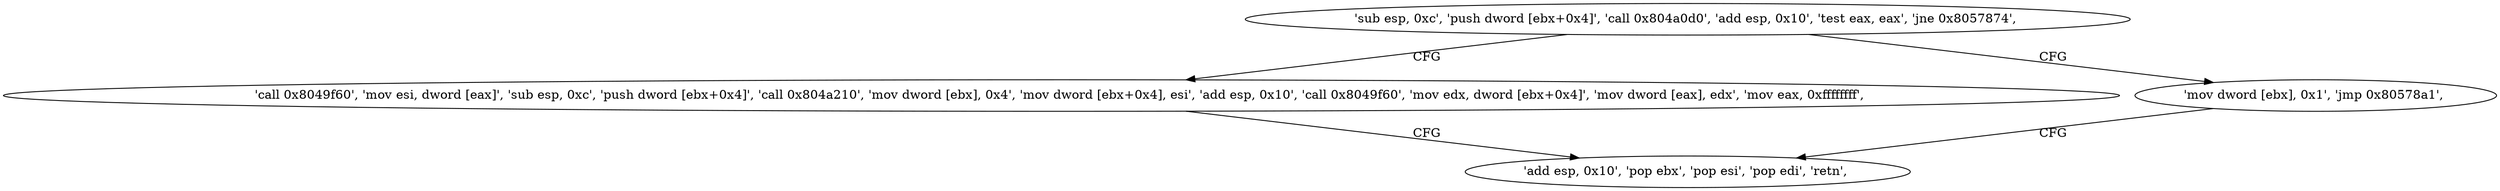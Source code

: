 digraph "func" {
"134576218" [label = "'sub esp, 0xc', 'push dword [ebx+0x4]', 'call 0x804a0d0', 'add esp, 0x10', 'test eax, eax', 'jne 0x8057874', " ]
"134576244" [label = "'call 0x8049f60', 'mov esi, dword [eax]', 'sub esp, 0xc', 'push dword [ebx+0x4]', 'call 0x804a210', 'mov dword [ebx], 0x4', 'mov dword [ebx+0x4], esi', 'add esp, 0x10', 'call 0x8049f60', 'mov edx, dword [ebx+0x4]', 'mov dword [eax], edx', 'mov eax, 0xffffffff', " ]
"134576236" [label = "'mov dword [ebx], 0x1', 'jmp 0x80578a1', " ]
"134576289" [label = "'add esp, 0x10', 'pop ebx', 'pop esi', 'pop edi', 'retn', " ]
"134576218" -> "134576244" [ label = "CFG" ]
"134576218" -> "134576236" [ label = "CFG" ]
"134576244" -> "134576289" [ label = "CFG" ]
"134576236" -> "134576289" [ label = "CFG" ]
}
